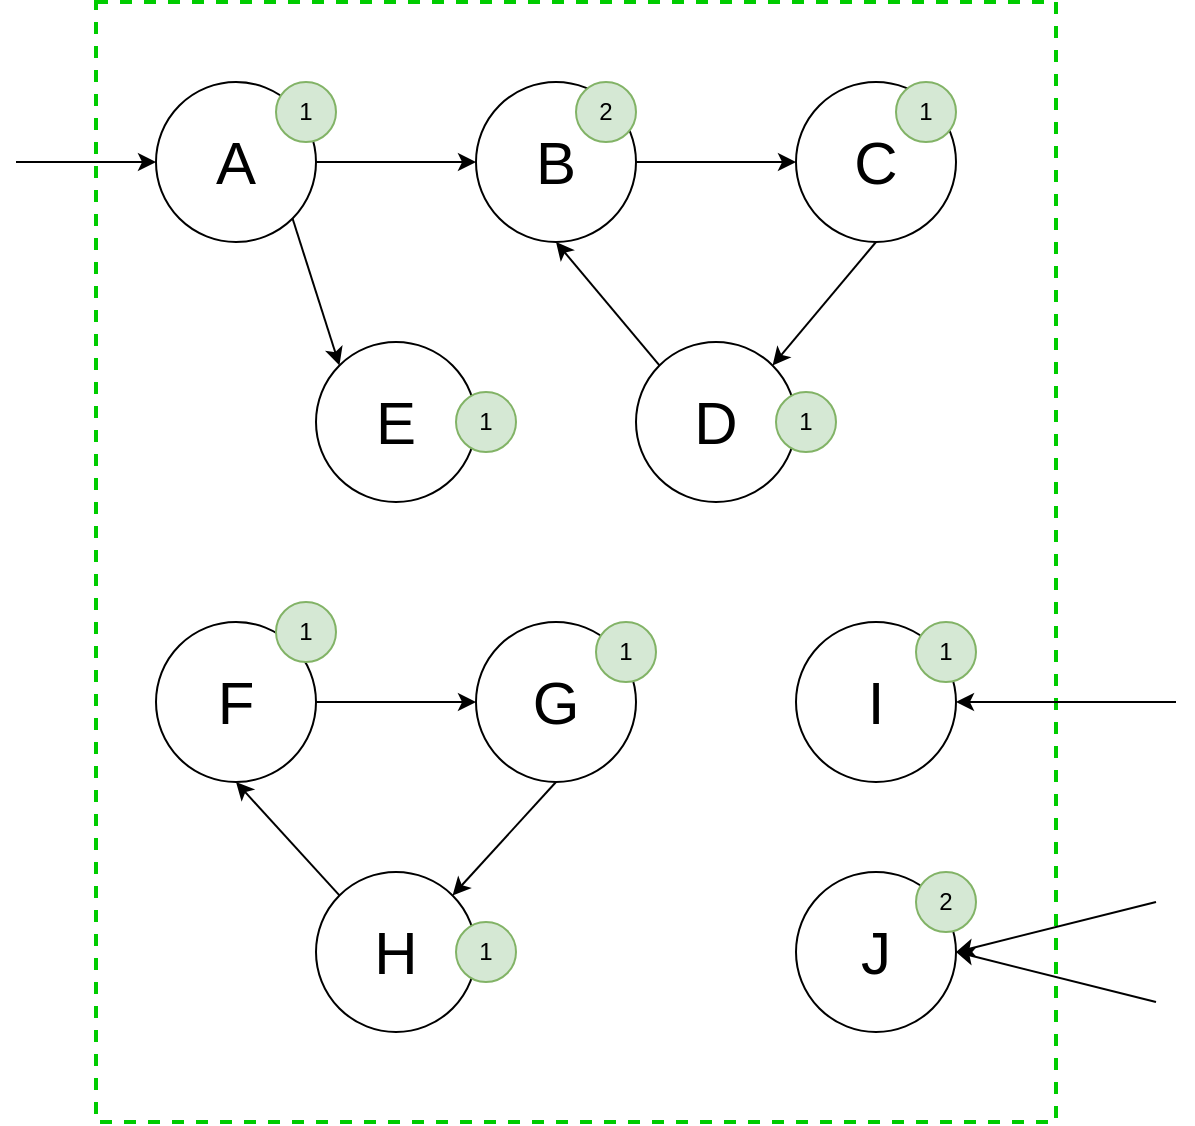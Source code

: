 <mxfile version="24.7.8" pages="5">
  <diagram name="Initial State" id="LgX0-bwEeIPXN1X5U5mC">
    <mxGraphModel dx="1185" dy="868" grid="0" gridSize="10" guides="1" tooltips="1" connect="1" arrows="1" fold="1" page="1" pageScale="1" pageWidth="827" pageHeight="1169" math="0" shadow="0">
      <root>
        <mxCell id="0" />
        <mxCell id="1" parent="0" />
        <mxCell id="rGuzLTVIKqmjHImHEtk--1" value="" style="rounded=0;whiteSpace=wrap;html=1;fillColor=none;dashed=1;strokeColor=#00CC00;strokeWidth=2;" vertex="1" parent="1">
          <mxGeometry x="90" y="110" width="480" height="560" as="geometry" />
        </mxCell>
        <mxCell id="TKeJIWV5TckT1qHOQD3M-11" style="edgeStyle=orthogonalEdgeStyle;rounded=0;orthogonalLoop=1;jettySize=auto;html=1;entryX=0;entryY=0.5;entryDx=0;entryDy=0;" edge="1" parent="1" source="TKeJIWV5TckT1qHOQD3M-1" target="TKeJIWV5TckT1qHOQD3M-2">
          <mxGeometry relative="1" as="geometry" />
        </mxCell>
        <mxCell id="TKeJIWV5TckT1qHOQD3M-1" value="&lt;font style=&quot;font-size: 30px;&quot;&gt;A&lt;/font&gt;" style="ellipse;whiteSpace=wrap;html=1;aspect=fixed;" vertex="1" parent="1">
          <mxGeometry x="120" y="150" width="80" height="80" as="geometry" />
        </mxCell>
        <mxCell id="TKeJIWV5TckT1qHOQD3M-12" style="edgeStyle=orthogonalEdgeStyle;rounded=0;orthogonalLoop=1;jettySize=auto;html=1;entryX=0;entryY=0.5;entryDx=0;entryDy=0;" edge="1" parent="1" source="TKeJIWV5TckT1qHOQD3M-2" target="TKeJIWV5TckT1qHOQD3M-6">
          <mxGeometry relative="1" as="geometry" />
        </mxCell>
        <mxCell id="TKeJIWV5TckT1qHOQD3M-2" value="&lt;font style=&quot;font-size: 30px;&quot;&gt;B&lt;/font&gt;" style="ellipse;whiteSpace=wrap;html=1;aspect=fixed;" vertex="1" parent="1">
          <mxGeometry x="280" y="150" width="80" height="80" as="geometry" />
        </mxCell>
        <mxCell id="TKeJIWV5TckT1qHOQD3M-3" value="&lt;font style=&quot;font-size: 30px;&quot;&gt;I&lt;/font&gt;" style="ellipse;whiteSpace=wrap;html=1;aspect=fixed;" vertex="1" parent="1">
          <mxGeometry x="440" y="420" width="80" height="80" as="geometry" />
        </mxCell>
        <mxCell id="TKeJIWV5TckT1qHOQD3M-4" value="&lt;font style=&quot;font-size: 30px;&quot;&gt;E&lt;/font&gt;" style="ellipse;whiteSpace=wrap;html=1;aspect=fixed;" vertex="1" parent="1">
          <mxGeometry x="200" y="280" width="80" height="80" as="geometry" />
        </mxCell>
        <mxCell id="TKeJIWV5TckT1qHOQD3M-5" value="&lt;font style=&quot;font-size: 30px;&quot;&gt;D&lt;/font&gt;" style="ellipse;whiteSpace=wrap;html=1;aspect=fixed;" vertex="1" parent="1">
          <mxGeometry x="360" y="280" width="80" height="80" as="geometry" />
        </mxCell>
        <mxCell id="TKeJIWV5TckT1qHOQD3M-6" value="&lt;font style=&quot;font-size: 30px;&quot;&gt;C&lt;/font&gt;" style="ellipse;whiteSpace=wrap;html=1;aspect=fixed;" vertex="1" parent="1">
          <mxGeometry x="440" y="150" width="80" height="80" as="geometry" />
        </mxCell>
        <mxCell id="TKeJIWV5TckT1qHOQD3M-7" value="&lt;font style=&quot;font-size: 30px;&quot;&gt;G&lt;/font&gt;" style="ellipse;whiteSpace=wrap;html=1;aspect=fixed;" vertex="1" parent="1">
          <mxGeometry x="280" y="420" width="80" height="80" as="geometry" />
        </mxCell>
        <mxCell id="TKeJIWV5TckT1qHOQD3M-8" value="&lt;font style=&quot;font-size: 30px;&quot;&gt;F&lt;/font&gt;" style="ellipse;whiteSpace=wrap;html=1;aspect=fixed;" vertex="1" parent="1">
          <mxGeometry x="120" y="420" width="80" height="80" as="geometry" />
        </mxCell>
        <mxCell id="TKeJIWV5TckT1qHOQD3M-9" value="&lt;font style=&quot;font-size: 30px;&quot;&gt;H&lt;/font&gt;" style="ellipse;whiteSpace=wrap;html=1;aspect=fixed;" vertex="1" parent="1">
          <mxGeometry x="200" y="545" width="80" height="80" as="geometry" />
        </mxCell>
        <mxCell id="TKeJIWV5TckT1qHOQD3M-10" value="&lt;font style=&quot;font-size: 30px;&quot;&gt;J&lt;/font&gt;" style="ellipse;whiteSpace=wrap;html=1;aspect=fixed;" vertex="1" parent="1">
          <mxGeometry x="440" y="545" width="80" height="80" as="geometry" />
        </mxCell>
        <mxCell id="TKeJIWV5TckT1qHOQD3M-14" value="" style="endArrow=classic;html=1;rounded=0;exitX=0.5;exitY=1;exitDx=0;exitDy=0;entryX=1;entryY=0;entryDx=0;entryDy=0;" edge="1" parent="1" source="TKeJIWV5TckT1qHOQD3M-6" target="TKeJIWV5TckT1qHOQD3M-5">
          <mxGeometry width="50" height="50" relative="1" as="geometry">
            <mxPoint x="390" y="410" as="sourcePoint" />
            <mxPoint x="440" y="360" as="targetPoint" />
          </mxGeometry>
        </mxCell>
        <mxCell id="TKeJIWV5TckT1qHOQD3M-15" value="" style="endArrow=classic;html=1;rounded=0;exitX=0;exitY=0;exitDx=0;exitDy=0;entryX=0.5;entryY=1;entryDx=0;entryDy=0;" edge="1" parent="1" source="TKeJIWV5TckT1qHOQD3M-5" target="TKeJIWV5TckT1qHOQD3M-2">
          <mxGeometry width="50" height="50" relative="1" as="geometry">
            <mxPoint x="490" y="240" as="sourcePoint" />
            <mxPoint x="438" y="302" as="targetPoint" />
          </mxGeometry>
        </mxCell>
        <mxCell id="TKeJIWV5TckT1qHOQD3M-16" value="" style="endArrow=classic;html=1;rounded=0;exitX=1;exitY=1;exitDx=0;exitDy=0;entryX=0;entryY=0;entryDx=0;entryDy=0;" edge="1" parent="1" source="TKeJIWV5TckT1qHOQD3M-1" target="TKeJIWV5TckT1qHOQD3M-4">
          <mxGeometry width="50" height="50" relative="1" as="geometry">
            <mxPoint x="382" y="302" as="sourcePoint" />
            <mxPoint x="330" y="240" as="targetPoint" />
          </mxGeometry>
        </mxCell>
        <mxCell id="TKeJIWV5TckT1qHOQD3M-17" value="" style="endArrow=classic;html=1;rounded=0;exitX=1;exitY=0.5;exitDx=0;exitDy=0;entryX=0;entryY=0.5;entryDx=0;entryDy=0;" edge="1" parent="1" source="TKeJIWV5TckT1qHOQD3M-8" target="TKeJIWV5TckT1qHOQD3M-7">
          <mxGeometry width="50" height="50" relative="1" as="geometry">
            <mxPoint x="198" y="228" as="sourcePoint" />
            <mxPoint x="222" y="302" as="targetPoint" />
          </mxGeometry>
        </mxCell>
        <mxCell id="TKeJIWV5TckT1qHOQD3M-18" value="" style="endArrow=classic;html=1;rounded=0;exitX=0.5;exitY=1;exitDx=0;exitDy=0;entryX=1;entryY=0;entryDx=0;entryDy=0;" edge="1" parent="1" source="TKeJIWV5TckT1qHOQD3M-7" target="TKeJIWV5TckT1qHOQD3M-9">
          <mxGeometry width="50" height="50" relative="1" as="geometry">
            <mxPoint x="210" y="470" as="sourcePoint" />
            <mxPoint x="290" y="470" as="targetPoint" />
          </mxGeometry>
        </mxCell>
        <mxCell id="TKeJIWV5TckT1qHOQD3M-19" value="" style="endArrow=classic;html=1;rounded=0;exitX=0;exitY=0;exitDx=0;exitDy=0;entryX=0.5;entryY=1;entryDx=0;entryDy=0;" edge="1" parent="1" source="TKeJIWV5TckT1qHOQD3M-9" target="TKeJIWV5TckT1qHOQD3M-8">
          <mxGeometry width="50" height="50" relative="1" as="geometry">
            <mxPoint x="330" y="510" as="sourcePoint" />
            <mxPoint x="278" y="542" as="targetPoint" />
          </mxGeometry>
        </mxCell>
        <mxCell id="TKeJIWV5TckT1qHOQD3M-20" value="1" style="ellipse;whiteSpace=wrap;html=1;aspect=fixed;fillColor=#d5e8d4;strokeColor=#82b366;" vertex="1" parent="1">
          <mxGeometry x="180" y="150" width="30" height="30" as="geometry" />
        </mxCell>
        <mxCell id="TKeJIWV5TckT1qHOQD3M-21" value="2" style="ellipse;whiteSpace=wrap;html=1;aspect=fixed;fillColor=#d5e8d4;strokeColor=#82b366;" vertex="1" parent="1">
          <mxGeometry x="330" y="150" width="30" height="30" as="geometry" />
        </mxCell>
        <mxCell id="TKeJIWV5TckT1qHOQD3M-22" value="1" style="ellipse;whiteSpace=wrap;html=1;aspect=fixed;fillColor=#d5e8d4;strokeColor=#82b366;" vertex="1" parent="1">
          <mxGeometry x="490" y="150" width="30" height="30" as="geometry" />
        </mxCell>
        <mxCell id="TKeJIWV5TckT1qHOQD3M-23" value="1" style="ellipse;whiteSpace=wrap;html=1;aspect=fixed;fillColor=#d5e8d4;strokeColor=#82b366;" vertex="1" parent="1">
          <mxGeometry x="430" y="305" width="30" height="30" as="geometry" />
        </mxCell>
        <mxCell id="TKeJIWV5TckT1qHOQD3M-24" value="1" style="ellipse;whiteSpace=wrap;html=1;aspect=fixed;fillColor=#d5e8d4;strokeColor=#82b366;" vertex="1" parent="1">
          <mxGeometry x="270" y="305" width="30" height="30" as="geometry" />
        </mxCell>
        <mxCell id="TKeJIWV5TckT1qHOQD3M-25" value="1" style="ellipse;whiteSpace=wrap;html=1;aspect=fixed;fillColor=#d5e8d4;strokeColor=#82b366;" vertex="1" parent="1">
          <mxGeometry x="340" y="420" width="30" height="30" as="geometry" />
        </mxCell>
        <mxCell id="TKeJIWV5TckT1qHOQD3M-26" value="1" style="ellipse;whiteSpace=wrap;html=1;aspect=fixed;fillColor=#d5e8d4;strokeColor=#82b366;" vertex="1" parent="1">
          <mxGeometry x="270" y="570" width="30" height="30" as="geometry" />
        </mxCell>
        <mxCell id="TKeJIWV5TckT1qHOQD3M-27" value="1" style="ellipse;whiteSpace=wrap;html=1;aspect=fixed;fillColor=#d5e8d4;strokeColor=#82b366;" vertex="1" parent="1">
          <mxGeometry x="180" y="410" width="30" height="30" as="geometry" />
        </mxCell>
        <mxCell id="TKeJIWV5TckT1qHOQD3M-28" value="1" style="ellipse;whiteSpace=wrap;html=1;aspect=fixed;fillColor=#d5e8d4;strokeColor=#82b366;" vertex="1" parent="1">
          <mxGeometry x="500" y="420" width="30" height="30" as="geometry" />
        </mxCell>
        <mxCell id="TKeJIWV5TckT1qHOQD3M-29" value="2" style="ellipse;whiteSpace=wrap;html=1;aspect=fixed;fillColor=#d5e8d4;strokeColor=#82b366;" vertex="1" parent="1">
          <mxGeometry x="500" y="545" width="30" height="30" as="geometry" />
        </mxCell>
        <mxCell id="rGuzLTVIKqmjHImHEtk--2" value="" style="endArrow=classic;html=1;rounded=0;" edge="1" parent="1" target="TKeJIWV5TckT1qHOQD3M-1">
          <mxGeometry width="50" height="50" relative="1" as="geometry">
            <mxPoint x="50" y="190" as="sourcePoint" />
            <mxPoint x="40" y="180" as="targetPoint" />
          </mxGeometry>
        </mxCell>
        <mxCell id="rGuzLTVIKqmjHImHEtk--3" value="" style="endArrow=classic;html=1;rounded=0;entryX=1;entryY=0.5;entryDx=0;entryDy=0;" edge="1" parent="1" target="TKeJIWV5TckT1qHOQD3M-3">
          <mxGeometry width="50" height="50" relative="1" as="geometry">
            <mxPoint x="630" y="460" as="sourcePoint" />
            <mxPoint x="710" y="440" as="targetPoint" />
          </mxGeometry>
        </mxCell>
        <mxCell id="rGuzLTVIKqmjHImHEtk--4" value="" style="endArrow=classic;html=1;rounded=0;entryX=1;entryY=0.5;entryDx=0;entryDy=0;" edge="1" parent="1">
          <mxGeometry width="50" height="50" relative="1" as="geometry">
            <mxPoint x="620" y="560" as="sourcePoint" />
            <mxPoint x="520" y="585" as="targetPoint" />
          </mxGeometry>
        </mxCell>
        <mxCell id="rGuzLTVIKqmjHImHEtk--5" value="" style="endArrow=classic;html=1;rounded=0;entryX=1;entryY=0.5;entryDx=0;entryDy=0;" edge="1" parent="1" target="TKeJIWV5TckT1qHOQD3M-10">
          <mxGeometry width="50" height="50" relative="1" as="geometry">
            <mxPoint x="620" y="610" as="sourcePoint" />
            <mxPoint x="540" y="610" as="targetPoint" />
          </mxGeometry>
        </mxCell>
      </root>
    </mxGraphModel>
  </diagram>
  <diagram id="pLRDSE71GMLw4zErCnkD" name="Decref-find-root">
    <mxGraphModel dx="884" dy="834" grid="1" gridSize="10" guides="1" tooltips="1" connect="1" arrows="1" fold="1" page="1" pageScale="1" pageWidth="827" pageHeight="1169" math="0" shadow="0">
      <root>
        <mxCell id="0" />
        <mxCell id="1" parent="0" />
        <mxCell id="PfSMx9dYPnsdcFuFnz3z-1" style="edgeStyle=orthogonalEdgeStyle;rounded=0;orthogonalLoop=1;jettySize=auto;html=1;entryX=0;entryY=0.5;entryDx=0;entryDy=0;" edge="1" parent="1" source="PfSMx9dYPnsdcFuFnz3z-2" target="PfSMx9dYPnsdcFuFnz3z-4">
          <mxGeometry relative="1" as="geometry" />
        </mxCell>
        <mxCell id="PfSMx9dYPnsdcFuFnz3z-2" value="&lt;font style=&quot;font-size: 30px;&quot;&gt;A&lt;/font&gt;" style="ellipse;whiteSpace=wrap;html=1;aspect=fixed;" vertex="1" parent="1">
          <mxGeometry x="120" y="150" width="80" height="80" as="geometry" />
        </mxCell>
        <mxCell id="PfSMx9dYPnsdcFuFnz3z-3" style="edgeStyle=orthogonalEdgeStyle;rounded=0;orthogonalLoop=1;jettySize=auto;html=1;entryX=0;entryY=0.5;entryDx=0;entryDy=0;" edge="1" parent="1" source="PfSMx9dYPnsdcFuFnz3z-4" target="PfSMx9dYPnsdcFuFnz3z-8">
          <mxGeometry relative="1" as="geometry" />
        </mxCell>
        <mxCell id="PfSMx9dYPnsdcFuFnz3z-4" value="&lt;font style=&quot;font-size: 30px;&quot;&gt;B&lt;/font&gt;" style="ellipse;whiteSpace=wrap;html=1;aspect=fixed;fillColor=#f8cecc;strokeColor=#b85450;" vertex="1" parent="1">
          <mxGeometry x="280" y="150" width="80" height="80" as="geometry" />
        </mxCell>
        <mxCell id="PfSMx9dYPnsdcFuFnz3z-6" value="&lt;font style=&quot;font-size: 30px;&quot;&gt;E&lt;/font&gt;" style="ellipse;whiteSpace=wrap;html=1;aspect=fixed;fillColor=#f8cecc;strokeColor=#b85450;" vertex="1" parent="1">
          <mxGeometry x="200" y="280" width="80" height="80" as="geometry" />
        </mxCell>
        <mxCell id="PfSMx9dYPnsdcFuFnz3z-7" value="&lt;font style=&quot;font-size: 30px;&quot;&gt;D&lt;/font&gt;" style="ellipse;whiteSpace=wrap;html=1;aspect=fixed;fillColor=#f8cecc;strokeColor=#b85450;" vertex="1" parent="1">
          <mxGeometry x="360" y="280" width="80" height="80" as="geometry" />
        </mxCell>
        <mxCell id="PfSMx9dYPnsdcFuFnz3z-8" value="&lt;font style=&quot;font-size: 30px;&quot;&gt;C&lt;/font&gt;" style="ellipse;whiteSpace=wrap;html=1;aspect=fixed;fillColor=#f8cecc;strokeColor=#b85450;" vertex="1" parent="1">
          <mxGeometry x="440" y="150" width="80" height="80" as="geometry" />
        </mxCell>
        <mxCell id="PfSMx9dYPnsdcFuFnz3z-13" value="" style="endArrow=classic;html=1;rounded=0;exitX=0.5;exitY=1;exitDx=0;exitDy=0;entryX=1;entryY=0;entryDx=0;entryDy=0;" edge="1" parent="1" source="PfSMx9dYPnsdcFuFnz3z-8" target="PfSMx9dYPnsdcFuFnz3z-7">
          <mxGeometry width="50" height="50" relative="1" as="geometry">
            <mxPoint x="390" y="410" as="sourcePoint" />
            <mxPoint x="440" y="360" as="targetPoint" />
          </mxGeometry>
        </mxCell>
        <mxCell id="PfSMx9dYPnsdcFuFnz3z-14" value="" style="endArrow=classic;html=1;rounded=0;exitX=0;exitY=0;exitDx=0;exitDy=0;entryX=0.5;entryY=1;entryDx=0;entryDy=0;" edge="1" parent="1" source="PfSMx9dYPnsdcFuFnz3z-7" target="PfSMx9dYPnsdcFuFnz3z-4">
          <mxGeometry width="50" height="50" relative="1" as="geometry">
            <mxPoint x="490" y="240" as="sourcePoint" />
            <mxPoint x="438" y="302" as="targetPoint" />
          </mxGeometry>
        </mxCell>
        <mxCell id="PfSMx9dYPnsdcFuFnz3z-15" value="" style="endArrow=classic;html=1;rounded=0;exitX=1;exitY=1;exitDx=0;exitDy=0;entryX=0;entryY=0;entryDx=0;entryDy=0;" edge="1" parent="1" source="PfSMx9dYPnsdcFuFnz3z-2" target="PfSMx9dYPnsdcFuFnz3z-6">
          <mxGeometry width="50" height="50" relative="1" as="geometry">
            <mxPoint x="382" y="302" as="sourcePoint" />
            <mxPoint x="330" y="240" as="targetPoint" />
          </mxGeometry>
        </mxCell>
        <mxCell id="PfSMx9dYPnsdcFuFnz3z-19" value="1" style="ellipse;whiteSpace=wrap;html=1;aspect=fixed;fillColor=#d5e8d4;strokeColor=#82b366;" vertex="1" parent="1">
          <mxGeometry x="180" y="150" width="30" height="30" as="geometry" />
        </mxCell>
        <mxCell id="PfSMx9dYPnsdcFuFnz3z-20" value="0" style="ellipse;whiteSpace=wrap;html=1;aspect=fixed;fillColor=#d5e8d4;strokeColor=#82b366;" vertex="1" parent="1">
          <mxGeometry x="330" y="150" width="30" height="30" as="geometry" />
        </mxCell>
        <mxCell id="PfSMx9dYPnsdcFuFnz3z-21" value="0" style="ellipse;whiteSpace=wrap;html=1;aspect=fixed;fillColor=#d5e8d4;strokeColor=#82b366;" vertex="1" parent="1">
          <mxGeometry x="490" y="150" width="30" height="30" as="geometry" />
        </mxCell>
        <mxCell id="PfSMx9dYPnsdcFuFnz3z-22" value="0" style="ellipse;whiteSpace=wrap;html=1;aspect=fixed;fillColor=#d5e8d4;strokeColor=#82b366;" vertex="1" parent="1">
          <mxGeometry x="430" y="305" width="30" height="30" as="geometry" />
        </mxCell>
        <mxCell id="PfSMx9dYPnsdcFuFnz3z-23" value="0" style="ellipse;whiteSpace=wrap;html=1;aspect=fixed;fillColor=#d5e8d4;strokeColor=#82b366;" vertex="1" parent="1">
          <mxGeometry x="270" y="305" width="30" height="30" as="geometry" />
        </mxCell>
        <mxCell id="ncmu8jl0ml0PCeG-xB9G-1" value="&lt;font style=&quot;font-size: 30px;&quot;&gt;G&lt;/font&gt;" style="ellipse;whiteSpace=wrap;html=1;aspect=fixed;fillColor=#f8cecc;strokeColor=#b85450;" vertex="1" parent="1">
          <mxGeometry x="280" y="420" width="80" height="80" as="geometry" />
        </mxCell>
        <mxCell id="ncmu8jl0ml0PCeG-xB9G-2" value="&lt;font style=&quot;font-size: 30px;&quot;&gt;F&lt;/font&gt;" style="ellipse;whiteSpace=wrap;html=1;aspect=fixed;fillColor=#f8cecc;strokeColor=#b85450;" vertex="1" parent="1">
          <mxGeometry x="120" y="420" width="80" height="80" as="geometry" />
        </mxCell>
        <mxCell id="ncmu8jl0ml0PCeG-xB9G-3" value="&lt;font style=&quot;font-size: 30px;&quot;&gt;H&lt;/font&gt;" style="ellipse;whiteSpace=wrap;html=1;aspect=fixed;fillColor=#f8cecc;strokeColor=#b85450;" vertex="1" parent="1">
          <mxGeometry x="200" y="545" width="80" height="80" as="geometry" />
        </mxCell>
        <mxCell id="ncmu8jl0ml0PCeG-xB9G-4" value="" style="endArrow=classic;html=1;rounded=0;exitX=1;exitY=0.5;exitDx=0;exitDy=0;entryX=0;entryY=0.5;entryDx=0;entryDy=0;" edge="1" parent="1" source="ncmu8jl0ml0PCeG-xB9G-2" target="ncmu8jl0ml0PCeG-xB9G-1">
          <mxGeometry width="50" height="50" relative="1" as="geometry">
            <mxPoint x="198" y="228" as="sourcePoint" />
            <mxPoint x="222" y="302" as="targetPoint" />
          </mxGeometry>
        </mxCell>
        <mxCell id="ncmu8jl0ml0PCeG-xB9G-5" value="" style="endArrow=classic;html=1;rounded=0;exitX=0.5;exitY=1;exitDx=0;exitDy=0;entryX=1;entryY=0;entryDx=0;entryDy=0;" edge="1" parent="1" source="ncmu8jl0ml0PCeG-xB9G-1" target="ncmu8jl0ml0PCeG-xB9G-3">
          <mxGeometry width="50" height="50" relative="1" as="geometry">
            <mxPoint x="210" y="470" as="sourcePoint" />
            <mxPoint x="290" y="470" as="targetPoint" />
          </mxGeometry>
        </mxCell>
        <mxCell id="ncmu8jl0ml0PCeG-xB9G-6" value="" style="endArrow=classic;html=1;rounded=0;exitX=0;exitY=0;exitDx=0;exitDy=0;entryX=0.5;entryY=1;entryDx=0;entryDy=0;" edge="1" parent="1" source="ncmu8jl0ml0PCeG-xB9G-3" target="ncmu8jl0ml0PCeG-xB9G-2">
          <mxGeometry width="50" height="50" relative="1" as="geometry">
            <mxPoint x="330" y="510" as="sourcePoint" />
            <mxPoint x="278" y="542" as="targetPoint" />
          </mxGeometry>
        </mxCell>
        <mxCell id="ncmu8jl0ml0PCeG-xB9G-7" value="0" style="ellipse;whiteSpace=wrap;html=1;aspect=fixed;fillColor=#d5e8d4;strokeColor=#82b366;" vertex="1" parent="1">
          <mxGeometry x="340" y="420" width="30" height="30" as="geometry" />
        </mxCell>
        <mxCell id="ncmu8jl0ml0PCeG-xB9G-8" value="0" style="ellipse;whiteSpace=wrap;html=1;aspect=fixed;fillColor=#d5e8d4;strokeColor=#82b366;" vertex="1" parent="1">
          <mxGeometry x="270" y="570" width="30" height="30" as="geometry" />
        </mxCell>
        <mxCell id="ncmu8jl0ml0PCeG-xB9G-9" value="0" style="ellipse;whiteSpace=wrap;html=1;aspect=fixed;fillColor=#d5e8d4;strokeColor=#82b366;" vertex="1" parent="1">
          <mxGeometry x="180" y="410" width="30" height="30" as="geometry" />
        </mxCell>
        <mxCell id="soWzdU__vy_0xNH3uUJ1-1" value="&lt;font style=&quot;font-size: 30px;&quot;&gt;I&lt;/font&gt;" style="ellipse;whiteSpace=wrap;html=1;aspect=fixed;" vertex="1" parent="1">
          <mxGeometry x="440" y="420" width="80" height="80" as="geometry" />
        </mxCell>
        <mxCell id="soWzdU__vy_0xNH3uUJ1-2" value="&lt;font style=&quot;font-size: 30px;&quot;&gt;J&lt;/font&gt;" style="ellipse;whiteSpace=wrap;html=1;aspect=fixed;" vertex="1" parent="1">
          <mxGeometry x="440" y="545" width="80" height="80" as="geometry" />
        </mxCell>
        <mxCell id="soWzdU__vy_0xNH3uUJ1-3" value="1" style="ellipse;whiteSpace=wrap;html=1;aspect=fixed;fillColor=#d5e8d4;strokeColor=#82b366;" vertex="1" parent="1">
          <mxGeometry x="500" y="420" width="30" height="30" as="geometry" />
        </mxCell>
        <mxCell id="soWzdU__vy_0xNH3uUJ1-4" value="2" style="ellipse;whiteSpace=wrap;html=1;aspect=fixed;fillColor=#d5e8d4;strokeColor=#82b366;" vertex="1" parent="1">
          <mxGeometry x="500" y="545" width="30" height="30" as="geometry" />
        </mxCell>
      </root>
    </mxGraphModel>
  </diagram>
  <diagram id="Slspng3S7neXEqKaf1ul" name="Restore-ref-markup">
    <mxGraphModel dx="884" dy="834" grid="1" gridSize="10" guides="1" tooltips="1" connect="1" arrows="1" fold="1" page="1" pageScale="1" pageWidth="827" pageHeight="1169" math="0" shadow="0">
      <root>
        <mxCell id="0" />
        <mxCell id="1" parent="0" />
        <mxCell id="5f2yXuLlJdktjmR6fHQB-1" style="edgeStyle=orthogonalEdgeStyle;rounded=0;orthogonalLoop=1;jettySize=auto;html=1;entryX=0;entryY=0.5;entryDx=0;entryDy=0;" edge="1" parent="1" source="5f2yXuLlJdktjmR6fHQB-2" target="5f2yXuLlJdktjmR6fHQB-4">
          <mxGeometry relative="1" as="geometry" />
        </mxCell>
        <mxCell id="5f2yXuLlJdktjmR6fHQB-2" value="&lt;font style=&quot;font-size: 30px;&quot;&gt;A&lt;/font&gt;" style="ellipse;whiteSpace=wrap;html=1;aspect=fixed;" vertex="1" parent="1">
          <mxGeometry x="120" y="150" width="80" height="80" as="geometry" />
        </mxCell>
        <mxCell id="5f2yXuLlJdktjmR6fHQB-3" style="edgeStyle=orthogonalEdgeStyle;rounded=0;orthogonalLoop=1;jettySize=auto;html=1;entryX=0;entryY=0.5;entryDx=0;entryDy=0;" edge="1" parent="1" source="5f2yXuLlJdktjmR6fHQB-4" target="5f2yXuLlJdktjmR6fHQB-8">
          <mxGeometry relative="1" as="geometry" />
        </mxCell>
        <mxCell id="5f2yXuLlJdktjmR6fHQB-4" value="&lt;font style=&quot;font-size: 30px;&quot;&gt;B&lt;/font&gt;" style="ellipse;whiteSpace=wrap;html=1;aspect=fixed;" vertex="1" parent="1">
          <mxGeometry x="280" y="150" width="80" height="80" as="geometry" />
        </mxCell>
        <mxCell id="5f2yXuLlJdktjmR6fHQB-6" value="&lt;font style=&quot;font-size: 30px;&quot;&gt;E&lt;/font&gt;" style="ellipse;whiteSpace=wrap;html=1;aspect=fixed;" vertex="1" parent="1">
          <mxGeometry x="200" y="280" width="80" height="80" as="geometry" />
        </mxCell>
        <mxCell id="5f2yXuLlJdktjmR6fHQB-7" value="&lt;font style=&quot;font-size: 30px;&quot;&gt;D&lt;/font&gt;" style="ellipse;whiteSpace=wrap;html=1;aspect=fixed;" vertex="1" parent="1">
          <mxGeometry x="360" y="280" width="80" height="80" as="geometry" />
        </mxCell>
        <mxCell id="5f2yXuLlJdktjmR6fHQB-8" value="&lt;font style=&quot;font-size: 30px;&quot;&gt;C&lt;/font&gt;" style="ellipse;whiteSpace=wrap;html=1;aspect=fixed;" vertex="1" parent="1">
          <mxGeometry x="440" y="150" width="80" height="80" as="geometry" />
        </mxCell>
        <mxCell id="5f2yXuLlJdktjmR6fHQB-13" value="" style="endArrow=classic;html=1;rounded=0;exitX=0.5;exitY=1;exitDx=0;exitDy=0;entryX=1;entryY=0;entryDx=0;entryDy=0;" edge="1" parent="1" source="5f2yXuLlJdktjmR6fHQB-8" target="5f2yXuLlJdktjmR6fHQB-7">
          <mxGeometry width="50" height="50" relative="1" as="geometry">
            <mxPoint x="390" y="410" as="sourcePoint" />
            <mxPoint x="440" y="360" as="targetPoint" />
          </mxGeometry>
        </mxCell>
        <mxCell id="5f2yXuLlJdktjmR6fHQB-14" value="" style="endArrow=classic;html=1;rounded=0;exitX=0;exitY=0;exitDx=0;exitDy=0;entryX=0.5;entryY=1;entryDx=0;entryDy=0;" edge="1" parent="1" source="5f2yXuLlJdktjmR6fHQB-7" target="5f2yXuLlJdktjmR6fHQB-4">
          <mxGeometry width="50" height="50" relative="1" as="geometry">
            <mxPoint x="490" y="240" as="sourcePoint" />
            <mxPoint x="438" y="302" as="targetPoint" />
          </mxGeometry>
        </mxCell>
        <mxCell id="5f2yXuLlJdktjmR6fHQB-15" value="" style="endArrow=classic;html=1;rounded=0;exitX=1;exitY=1;exitDx=0;exitDy=0;entryX=0;entryY=0;entryDx=0;entryDy=0;" edge="1" parent="1" source="5f2yXuLlJdktjmR6fHQB-2" target="5f2yXuLlJdktjmR6fHQB-6">
          <mxGeometry width="50" height="50" relative="1" as="geometry">
            <mxPoint x="382" y="302" as="sourcePoint" />
            <mxPoint x="330" y="240" as="targetPoint" />
          </mxGeometry>
        </mxCell>
        <mxCell id="5f2yXuLlJdktjmR6fHQB-19" value="1" style="ellipse;whiteSpace=wrap;html=1;aspect=fixed;fillColor=#d5e8d4;strokeColor=#82b366;" vertex="1" parent="1">
          <mxGeometry x="180" y="150" width="30" height="30" as="geometry" />
        </mxCell>
        <mxCell id="5f2yXuLlJdktjmR6fHQB-20" value="2" style="ellipse;whiteSpace=wrap;html=1;aspect=fixed;fillColor=#d5e8d4;strokeColor=#82b366;" vertex="1" parent="1">
          <mxGeometry x="330" y="150" width="30" height="30" as="geometry" />
        </mxCell>
        <mxCell id="5f2yXuLlJdktjmR6fHQB-21" value="1" style="ellipse;whiteSpace=wrap;html=1;aspect=fixed;fillColor=#d5e8d4;strokeColor=#82b366;" vertex="1" parent="1">
          <mxGeometry x="490" y="150" width="30" height="30" as="geometry" />
        </mxCell>
        <mxCell id="5f2yXuLlJdktjmR6fHQB-22" value="1" style="ellipse;whiteSpace=wrap;html=1;aspect=fixed;fillColor=#d5e8d4;strokeColor=#82b366;" vertex="1" parent="1">
          <mxGeometry x="430" y="305" width="30" height="30" as="geometry" />
        </mxCell>
        <mxCell id="5f2yXuLlJdktjmR6fHQB-23" value="1" style="ellipse;whiteSpace=wrap;html=1;aspect=fixed;fillColor=#d5e8d4;strokeColor=#82b366;" vertex="1" parent="1">
          <mxGeometry x="270" y="305" width="30" height="30" as="geometry" />
        </mxCell>
        <mxCell id="CGhR4PcOZFoaxJJA30jr-1" value="&lt;font style=&quot;font-size: 30px;&quot;&gt;G&lt;/font&gt;" style="ellipse;whiteSpace=wrap;html=1;aspect=fixed;fillColor=#f8cecc;strokeColor=#b85450;" vertex="1" parent="1">
          <mxGeometry x="280" y="420" width="80" height="80" as="geometry" />
        </mxCell>
        <mxCell id="CGhR4PcOZFoaxJJA30jr-2" value="&lt;font style=&quot;font-size: 30px;&quot;&gt;F&lt;/font&gt;" style="ellipse;whiteSpace=wrap;html=1;aspect=fixed;fillColor=#f8cecc;strokeColor=#b85450;" vertex="1" parent="1">
          <mxGeometry x="120" y="420" width="80" height="80" as="geometry" />
        </mxCell>
        <mxCell id="CGhR4PcOZFoaxJJA30jr-3" value="&lt;font style=&quot;font-size: 30px;&quot;&gt;H&lt;/font&gt;" style="ellipse;whiteSpace=wrap;html=1;aspect=fixed;fillColor=#f8cecc;strokeColor=#b85450;" vertex="1" parent="1">
          <mxGeometry x="200" y="545" width="80" height="80" as="geometry" />
        </mxCell>
        <mxCell id="CGhR4PcOZFoaxJJA30jr-4" value="" style="endArrow=classic;html=1;rounded=0;exitX=1;exitY=0.5;exitDx=0;exitDy=0;entryX=0;entryY=0.5;entryDx=0;entryDy=0;" edge="1" parent="1" source="CGhR4PcOZFoaxJJA30jr-2" target="CGhR4PcOZFoaxJJA30jr-1">
          <mxGeometry width="50" height="50" relative="1" as="geometry">
            <mxPoint x="198" y="228" as="sourcePoint" />
            <mxPoint x="222" y="302" as="targetPoint" />
          </mxGeometry>
        </mxCell>
        <mxCell id="CGhR4PcOZFoaxJJA30jr-5" value="" style="endArrow=classic;html=1;rounded=0;exitX=0.5;exitY=1;exitDx=0;exitDy=0;entryX=1;entryY=0;entryDx=0;entryDy=0;" edge="1" parent="1" source="CGhR4PcOZFoaxJJA30jr-1" target="CGhR4PcOZFoaxJJA30jr-3">
          <mxGeometry width="50" height="50" relative="1" as="geometry">
            <mxPoint x="210" y="470" as="sourcePoint" />
            <mxPoint x="290" y="470" as="targetPoint" />
          </mxGeometry>
        </mxCell>
        <mxCell id="CGhR4PcOZFoaxJJA30jr-6" value="" style="endArrow=classic;html=1;rounded=0;exitX=0;exitY=0;exitDx=0;exitDy=0;entryX=0.5;entryY=1;entryDx=0;entryDy=0;" edge="1" parent="1" source="CGhR4PcOZFoaxJJA30jr-3" target="CGhR4PcOZFoaxJJA30jr-2">
          <mxGeometry width="50" height="50" relative="1" as="geometry">
            <mxPoint x="330" y="510" as="sourcePoint" />
            <mxPoint x="278" y="542" as="targetPoint" />
          </mxGeometry>
        </mxCell>
        <mxCell id="CGhR4PcOZFoaxJJA30jr-7" value="0" style="ellipse;whiteSpace=wrap;html=1;aspect=fixed;fillColor=#d5e8d4;strokeColor=#82b366;" vertex="1" parent="1">
          <mxGeometry x="340" y="420" width="30" height="30" as="geometry" />
        </mxCell>
        <mxCell id="CGhR4PcOZFoaxJJA30jr-8" value="0" style="ellipse;whiteSpace=wrap;html=1;aspect=fixed;fillColor=#d5e8d4;strokeColor=#82b366;" vertex="1" parent="1">
          <mxGeometry x="270" y="570" width="30" height="30" as="geometry" />
        </mxCell>
        <mxCell id="CGhR4PcOZFoaxJJA30jr-9" value="0" style="ellipse;whiteSpace=wrap;html=1;aspect=fixed;fillColor=#d5e8d4;strokeColor=#82b366;" vertex="1" parent="1">
          <mxGeometry x="180" y="410" width="30" height="30" as="geometry" />
        </mxCell>
        <mxCell id="WxLIGbI8DkNttYwjcOtg-1" value="&lt;font style=&quot;font-size: 30px;&quot;&gt;I&lt;/font&gt;" style="ellipse;whiteSpace=wrap;html=1;aspect=fixed;" vertex="1" parent="1">
          <mxGeometry x="440" y="420" width="80" height="80" as="geometry" />
        </mxCell>
        <mxCell id="WxLIGbI8DkNttYwjcOtg-2" value="&lt;font style=&quot;font-size: 30px;&quot;&gt;J&lt;/font&gt;" style="ellipse;whiteSpace=wrap;html=1;aspect=fixed;" vertex="1" parent="1">
          <mxGeometry x="440" y="545" width="80" height="80" as="geometry" />
        </mxCell>
        <mxCell id="WxLIGbI8DkNttYwjcOtg-3" value="1" style="ellipse;whiteSpace=wrap;html=1;aspect=fixed;fillColor=#d5e8d4;strokeColor=#82b366;" vertex="1" parent="1">
          <mxGeometry x="500" y="420" width="30" height="30" as="geometry" />
        </mxCell>
        <mxCell id="WxLIGbI8DkNttYwjcOtg-4" value="2" style="ellipse;whiteSpace=wrap;html=1;aspect=fixed;fillColor=#d5e8d4;strokeColor=#82b366;" vertex="1" parent="1">
          <mxGeometry x="500" y="545" width="30" height="30" as="geometry" />
        </mxCell>
      </root>
    </mxGraphModel>
  </diagram>
  <diagram id="ioVVA-bDxICGuvMe4TuA" name="CollectCycle">
    <mxGraphModel dx="884" dy="834" grid="1" gridSize="10" guides="1" tooltips="1" connect="1" arrows="1" fold="1" page="1" pageScale="1" pageWidth="827" pageHeight="1169" math="0" shadow="0">
      <root>
        <mxCell id="0" />
        <mxCell id="1" parent="0" />
        <mxCell id="1cO7mJswL-dhzr6Va6ZE-16" value="&lt;font style=&quot;font-size: 30px;&quot;&gt;G&lt;/font&gt;" style="ellipse;whiteSpace=wrap;html=1;aspect=fixed;fillColor=#f8cecc;strokeColor=#b85450;" vertex="1" parent="1">
          <mxGeometry x="320" y="160" width="80" height="80" as="geometry" />
        </mxCell>
        <mxCell id="1cO7mJswL-dhzr6Va6ZE-17" value="&lt;font style=&quot;font-size: 30px;&quot;&gt;F&lt;/font&gt;" style="ellipse;whiteSpace=wrap;html=1;aspect=fixed;fillColor=#f8cecc;strokeColor=#b85450;" vertex="1" parent="1">
          <mxGeometry x="160" y="160" width="80" height="80" as="geometry" />
        </mxCell>
        <mxCell id="1cO7mJswL-dhzr6Va6ZE-18" value="&lt;font style=&quot;font-size: 30px;&quot;&gt;H&lt;/font&gt;" style="ellipse;whiteSpace=wrap;html=1;aspect=fixed;fillColor=#f8cecc;strokeColor=#b85450;" vertex="1" parent="1">
          <mxGeometry x="240" y="285" width="80" height="80" as="geometry" />
        </mxCell>
        <mxCell id="1cO7mJswL-dhzr6Va6ZE-19" value="" style="endArrow=classic;html=1;rounded=0;exitX=1;exitY=0.5;exitDx=0;exitDy=0;entryX=0;entryY=0.5;entryDx=0;entryDy=0;" edge="1" parent="1" source="1cO7mJswL-dhzr6Va6ZE-17" target="1cO7mJswL-dhzr6Va6ZE-16">
          <mxGeometry width="50" height="50" relative="1" as="geometry">
            <mxPoint x="238" y="-32" as="sourcePoint" />
            <mxPoint x="262" y="42" as="targetPoint" />
          </mxGeometry>
        </mxCell>
        <mxCell id="1cO7mJswL-dhzr6Va6ZE-20" value="" style="endArrow=classic;html=1;rounded=0;exitX=0.5;exitY=1;exitDx=0;exitDy=0;entryX=1;entryY=0;entryDx=0;entryDy=0;" edge="1" parent="1" source="1cO7mJswL-dhzr6Va6ZE-16" target="1cO7mJswL-dhzr6Va6ZE-18">
          <mxGeometry width="50" height="50" relative="1" as="geometry">
            <mxPoint x="250" y="210" as="sourcePoint" />
            <mxPoint x="330" y="210" as="targetPoint" />
          </mxGeometry>
        </mxCell>
        <mxCell id="1cO7mJswL-dhzr6Va6ZE-21" value="" style="endArrow=classic;html=1;rounded=0;exitX=0;exitY=0;exitDx=0;exitDy=0;entryX=0.5;entryY=1;entryDx=0;entryDy=0;" edge="1" parent="1" source="1cO7mJswL-dhzr6Va6ZE-18" target="1cO7mJswL-dhzr6Va6ZE-17">
          <mxGeometry width="50" height="50" relative="1" as="geometry">
            <mxPoint x="370" y="250" as="sourcePoint" />
            <mxPoint x="318" y="282" as="targetPoint" />
          </mxGeometry>
        </mxCell>
        <mxCell id="1cO7mJswL-dhzr6Va6ZE-22" value="0" style="ellipse;whiteSpace=wrap;html=1;aspect=fixed;fillColor=#d5e8d4;strokeColor=#82b366;" vertex="1" parent="1">
          <mxGeometry x="380" y="160" width="30" height="30" as="geometry" />
        </mxCell>
        <mxCell id="1cO7mJswL-dhzr6Va6ZE-23" value="0" style="ellipse;whiteSpace=wrap;html=1;aspect=fixed;fillColor=#d5e8d4;strokeColor=#82b366;" vertex="1" parent="1">
          <mxGeometry x="310" y="310" width="30" height="30" as="geometry" />
        </mxCell>
        <mxCell id="1cO7mJswL-dhzr6Va6ZE-24" value="0" style="ellipse;whiteSpace=wrap;html=1;aspect=fixed;fillColor=#d5e8d4;strokeColor=#82b366;" vertex="1" parent="1">
          <mxGeometry x="220" y="150" width="30" height="30" as="geometry" />
        </mxCell>
      </root>
    </mxGraphModel>
  </diagram>
  <diagram id="SggYB76T9uJ6abA6JxWO" name="Done">
    <mxGraphModel dx="884" dy="834" grid="1" gridSize="10" guides="1" tooltips="1" connect="1" arrows="1" fold="1" page="1" pageScale="1" pageWidth="827" pageHeight="1169" math="0" shadow="0">
      <root>
        <mxCell id="0" />
        <mxCell id="1" parent="0" />
        <mxCell id="fwRUm9WFYdXgdiWHsKZJ-1" style="edgeStyle=orthogonalEdgeStyle;rounded=0;orthogonalLoop=1;jettySize=auto;html=1;entryX=0;entryY=0.5;entryDx=0;entryDy=0;" edge="1" parent="1" source="fwRUm9WFYdXgdiWHsKZJ-2" target="fwRUm9WFYdXgdiWHsKZJ-4">
          <mxGeometry relative="1" as="geometry" />
        </mxCell>
        <mxCell id="fwRUm9WFYdXgdiWHsKZJ-2" value="&lt;font style=&quot;font-size: 30px;&quot;&gt;A&lt;/font&gt;" style="ellipse;whiteSpace=wrap;html=1;aspect=fixed;" vertex="1" parent="1">
          <mxGeometry x="120" y="150" width="80" height="80" as="geometry" />
        </mxCell>
        <mxCell id="fwRUm9WFYdXgdiWHsKZJ-3" style="edgeStyle=orthogonalEdgeStyle;rounded=0;orthogonalLoop=1;jettySize=auto;html=1;entryX=0;entryY=0.5;entryDx=0;entryDy=0;" edge="1" parent="1" source="fwRUm9WFYdXgdiWHsKZJ-4" target="fwRUm9WFYdXgdiWHsKZJ-7">
          <mxGeometry relative="1" as="geometry" />
        </mxCell>
        <mxCell id="fwRUm9WFYdXgdiWHsKZJ-4" value="&lt;font style=&quot;font-size: 30px;&quot;&gt;B&lt;/font&gt;" style="ellipse;whiteSpace=wrap;html=1;aspect=fixed;" vertex="1" parent="1">
          <mxGeometry x="280" y="150" width="80" height="80" as="geometry" />
        </mxCell>
        <mxCell id="fwRUm9WFYdXgdiWHsKZJ-5" value="&lt;font style=&quot;font-size: 30px;&quot;&gt;E&lt;/font&gt;" style="ellipse;whiteSpace=wrap;html=1;aspect=fixed;" vertex="1" parent="1">
          <mxGeometry x="200" y="280" width="80" height="80" as="geometry" />
        </mxCell>
        <mxCell id="fwRUm9WFYdXgdiWHsKZJ-6" value="&lt;font style=&quot;font-size: 30px;&quot;&gt;D&lt;/font&gt;" style="ellipse;whiteSpace=wrap;html=1;aspect=fixed;" vertex="1" parent="1">
          <mxGeometry x="360" y="280" width="80" height="80" as="geometry" />
        </mxCell>
        <mxCell id="fwRUm9WFYdXgdiWHsKZJ-7" value="&lt;font style=&quot;font-size: 30px;&quot;&gt;C&lt;/font&gt;" style="ellipse;whiteSpace=wrap;html=1;aspect=fixed;" vertex="1" parent="1">
          <mxGeometry x="440" y="150" width="80" height="80" as="geometry" />
        </mxCell>
        <mxCell id="fwRUm9WFYdXgdiWHsKZJ-8" value="" style="endArrow=classic;html=1;rounded=0;exitX=0.5;exitY=1;exitDx=0;exitDy=0;entryX=1;entryY=0;entryDx=0;entryDy=0;" edge="1" parent="1" source="fwRUm9WFYdXgdiWHsKZJ-7" target="fwRUm9WFYdXgdiWHsKZJ-6">
          <mxGeometry width="50" height="50" relative="1" as="geometry">
            <mxPoint x="390" y="410" as="sourcePoint" />
            <mxPoint x="440" y="360" as="targetPoint" />
          </mxGeometry>
        </mxCell>
        <mxCell id="fwRUm9WFYdXgdiWHsKZJ-9" value="" style="endArrow=classic;html=1;rounded=0;exitX=0;exitY=0;exitDx=0;exitDy=0;entryX=0.5;entryY=1;entryDx=0;entryDy=0;" edge="1" parent="1" source="fwRUm9WFYdXgdiWHsKZJ-6" target="fwRUm9WFYdXgdiWHsKZJ-4">
          <mxGeometry width="50" height="50" relative="1" as="geometry">
            <mxPoint x="490" y="240" as="sourcePoint" />
            <mxPoint x="438" y="302" as="targetPoint" />
          </mxGeometry>
        </mxCell>
        <mxCell id="fwRUm9WFYdXgdiWHsKZJ-10" value="" style="endArrow=classic;html=1;rounded=0;exitX=1;exitY=1;exitDx=0;exitDy=0;entryX=0;entryY=0;entryDx=0;entryDy=0;" edge="1" parent="1" source="fwRUm9WFYdXgdiWHsKZJ-2" target="fwRUm9WFYdXgdiWHsKZJ-5">
          <mxGeometry width="50" height="50" relative="1" as="geometry">
            <mxPoint x="382" y="302" as="sourcePoint" />
            <mxPoint x="330" y="240" as="targetPoint" />
          </mxGeometry>
        </mxCell>
        <mxCell id="fwRUm9WFYdXgdiWHsKZJ-11" value="1" style="ellipse;whiteSpace=wrap;html=1;aspect=fixed;fillColor=#d5e8d4;strokeColor=#82b366;" vertex="1" parent="1">
          <mxGeometry x="180" y="150" width="30" height="30" as="geometry" />
        </mxCell>
        <mxCell id="fwRUm9WFYdXgdiWHsKZJ-12" value="2" style="ellipse;whiteSpace=wrap;html=1;aspect=fixed;fillColor=#d5e8d4;strokeColor=#82b366;" vertex="1" parent="1">
          <mxGeometry x="330" y="150" width="30" height="30" as="geometry" />
        </mxCell>
        <mxCell id="fwRUm9WFYdXgdiWHsKZJ-13" value="1" style="ellipse;whiteSpace=wrap;html=1;aspect=fixed;fillColor=#d5e8d4;strokeColor=#82b366;" vertex="1" parent="1">
          <mxGeometry x="490" y="150" width="30" height="30" as="geometry" />
        </mxCell>
        <mxCell id="fwRUm9WFYdXgdiWHsKZJ-14" value="1" style="ellipse;whiteSpace=wrap;html=1;aspect=fixed;fillColor=#d5e8d4;strokeColor=#82b366;" vertex="1" parent="1">
          <mxGeometry x="430" y="305" width="30" height="30" as="geometry" />
        </mxCell>
        <mxCell id="fwRUm9WFYdXgdiWHsKZJ-15" value="1" style="ellipse;whiteSpace=wrap;html=1;aspect=fixed;fillColor=#d5e8d4;strokeColor=#82b366;" vertex="1" parent="1">
          <mxGeometry x="270" y="305" width="30" height="30" as="geometry" />
        </mxCell>
        <mxCell id="fwRUm9WFYdXgdiWHsKZJ-25" value="&lt;font style=&quot;font-size: 30px;&quot;&gt;I&lt;/font&gt;" style="ellipse;whiteSpace=wrap;html=1;aspect=fixed;" vertex="1" parent="1">
          <mxGeometry x="440" y="420" width="80" height="80" as="geometry" />
        </mxCell>
        <mxCell id="fwRUm9WFYdXgdiWHsKZJ-26" value="&lt;font style=&quot;font-size: 30px;&quot;&gt;J&lt;/font&gt;" style="ellipse;whiteSpace=wrap;html=1;aspect=fixed;" vertex="1" parent="1">
          <mxGeometry x="440" y="545" width="80" height="80" as="geometry" />
        </mxCell>
        <mxCell id="fwRUm9WFYdXgdiWHsKZJ-27" value="1" style="ellipse;whiteSpace=wrap;html=1;aspect=fixed;fillColor=#d5e8d4;strokeColor=#82b366;" vertex="1" parent="1">
          <mxGeometry x="500" y="420" width="30" height="30" as="geometry" />
        </mxCell>
        <mxCell id="fwRUm9WFYdXgdiWHsKZJ-28" value="2" style="ellipse;whiteSpace=wrap;html=1;aspect=fixed;fillColor=#d5e8d4;strokeColor=#82b366;" vertex="1" parent="1">
          <mxGeometry x="500" y="545" width="30" height="30" as="geometry" />
        </mxCell>
      </root>
    </mxGraphModel>
  </diagram>
</mxfile>
